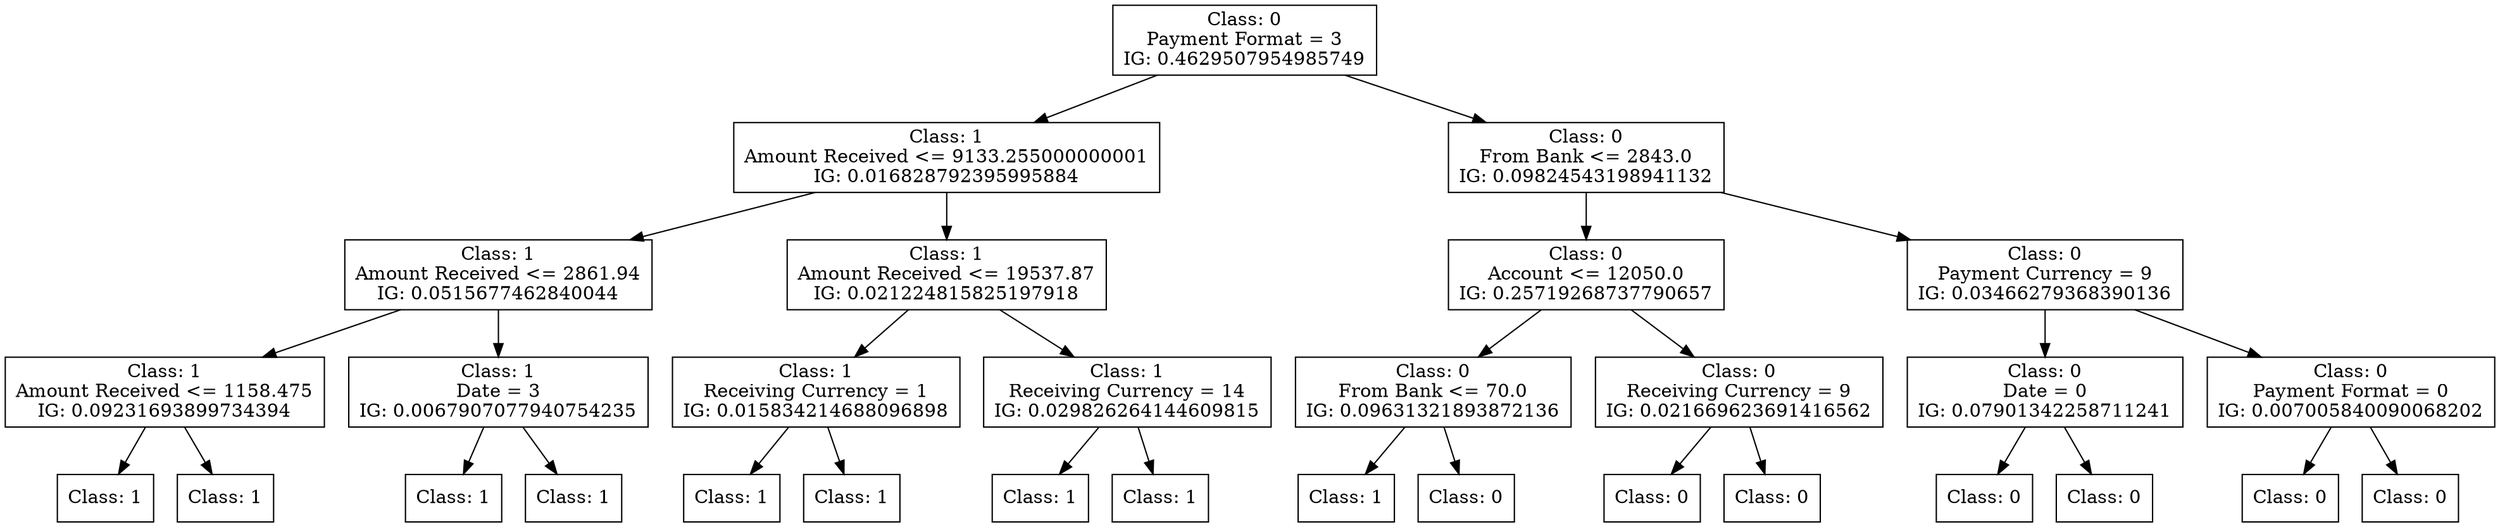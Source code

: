 digraph DecisionTree {
	rankdir=TD;
	node [shape=box];
	2486931988464 [label="Class: 0
Payment Format = 3
IG: 0.4629507954985749"];
	2486940341856 [label="Class: 1
Amount Received <= 9133.255000000001
IG: 0.016828792395995884"];
	2486931988464 -> 2486940341856;
	2486940341808 [label="Class: 1
Amount Received <= 2861.94
IG: 0.0515677462840044"];
	2486940341856 -> 2486940341808;
	2486940342096 [label="Class: 1
Amount Received <= 1158.475
IG: 0.09231693899734394"];
	2486940341808 -> 2486940342096;
	2486940339504 [label="Class: 1
"];
	2486940342096 -> 2486940339504;
	2486940340272 [label="Class: 1
"];
	2486940342096 -> 2486940340272;
	2486940341616 [label="Class: 1
Date = 3
IG: 0.0067907077940754235"];
	2486940341808 -> 2486940341616;
	2486940341760 [label="Class: 1
"];
	2486940341616 -> 2486940341760;
	2486940336288 [label="Class: 1
"];
	2486940341616 -> 2486940336288;
	2486940337056 [label="Class: 1
Amount Received <= 19537.87
IG: 0.021224815825197918"];
	2486940341856 -> 2486940337056;
	2486940341424 [label="Class: 1
Receiving Currency = 1
IG: 0.015834214688096898"];
	2486940337056 -> 2486940341424;
	2486940340080 [label="Class: 1
"];
	2486940341424 -> 2486940340080;
	2486940336816 [label="Class: 1
"];
	2486940341424 -> 2486940336816;
	2486940338736 [label="Class: 1
Receiving Currency = 14
IG: 0.029826264144609815"];
	2486940337056 -> 2486940338736;
	2486940341136 [label="Class: 1
"];
	2486940338736 -> 2486940341136;
	2486940339072 [label="Class: 1
"];
	2486940338736 -> 2486940339072;
	2486940341232 [label="Class: 0
From Bank <= 2843.0
IG: 0.09824543198941132"];
	2486931988464 -> 2486940341232;
	2486940337584 [label="Class: 0
Account <= 12050.0
IG: 0.25719268737790657"];
	2486940341232 -> 2486940337584;
	2486940337392 [label="Class: 0
From Bank <= 70.0
IG: 0.09631321893872136"];
	2486940337584 -> 2486940337392;
	2486940341376 [label="Class: 1
"];
	2486940337392 -> 2486940341376;
	2486940338400 [label="Class: 0
"];
	2486940337392 -> 2486940338400;
	2486940343296 [label="Class: 0
Receiving Currency = 9
IG: 0.021669623691416562"];
	2486940337584 -> 2486940343296;
	2486940337008 [label="Class: 0
"];
	2486940343296 -> 2486940337008;
	2486940343776 [label="Class: 0
"];
	2486940343296 -> 2486940343776;
	2486940340176 [label="Class: 0
Payment Currency = 9
IG: 0.03466279368390136"];
	2486940341232 -> 2486940340176;
	2486940337968 [label="Class: 0
Date = 0
IG: 0.07901342258711241"];
	2486940340176 -> 2486940337968;
	2486940340320 [label="Class: 0
"];
	2486940337968 -> 2486940340320;
	2486940343056 [label="Class: 0
"];
	2486940337968 -> 2486940343056;
	2486940342720 [label="Class: 0
Payment Format = 0
IG: 0.007005840090068202"];
	2486940340176 -> 2486940342720;
	2486940342960 [label="Class: 0
"];
	2486940342720 -> 2486940342960;
	2486940344064 [label="Class: 0
"];
	2486940342720 -> 2486940344064;
}
